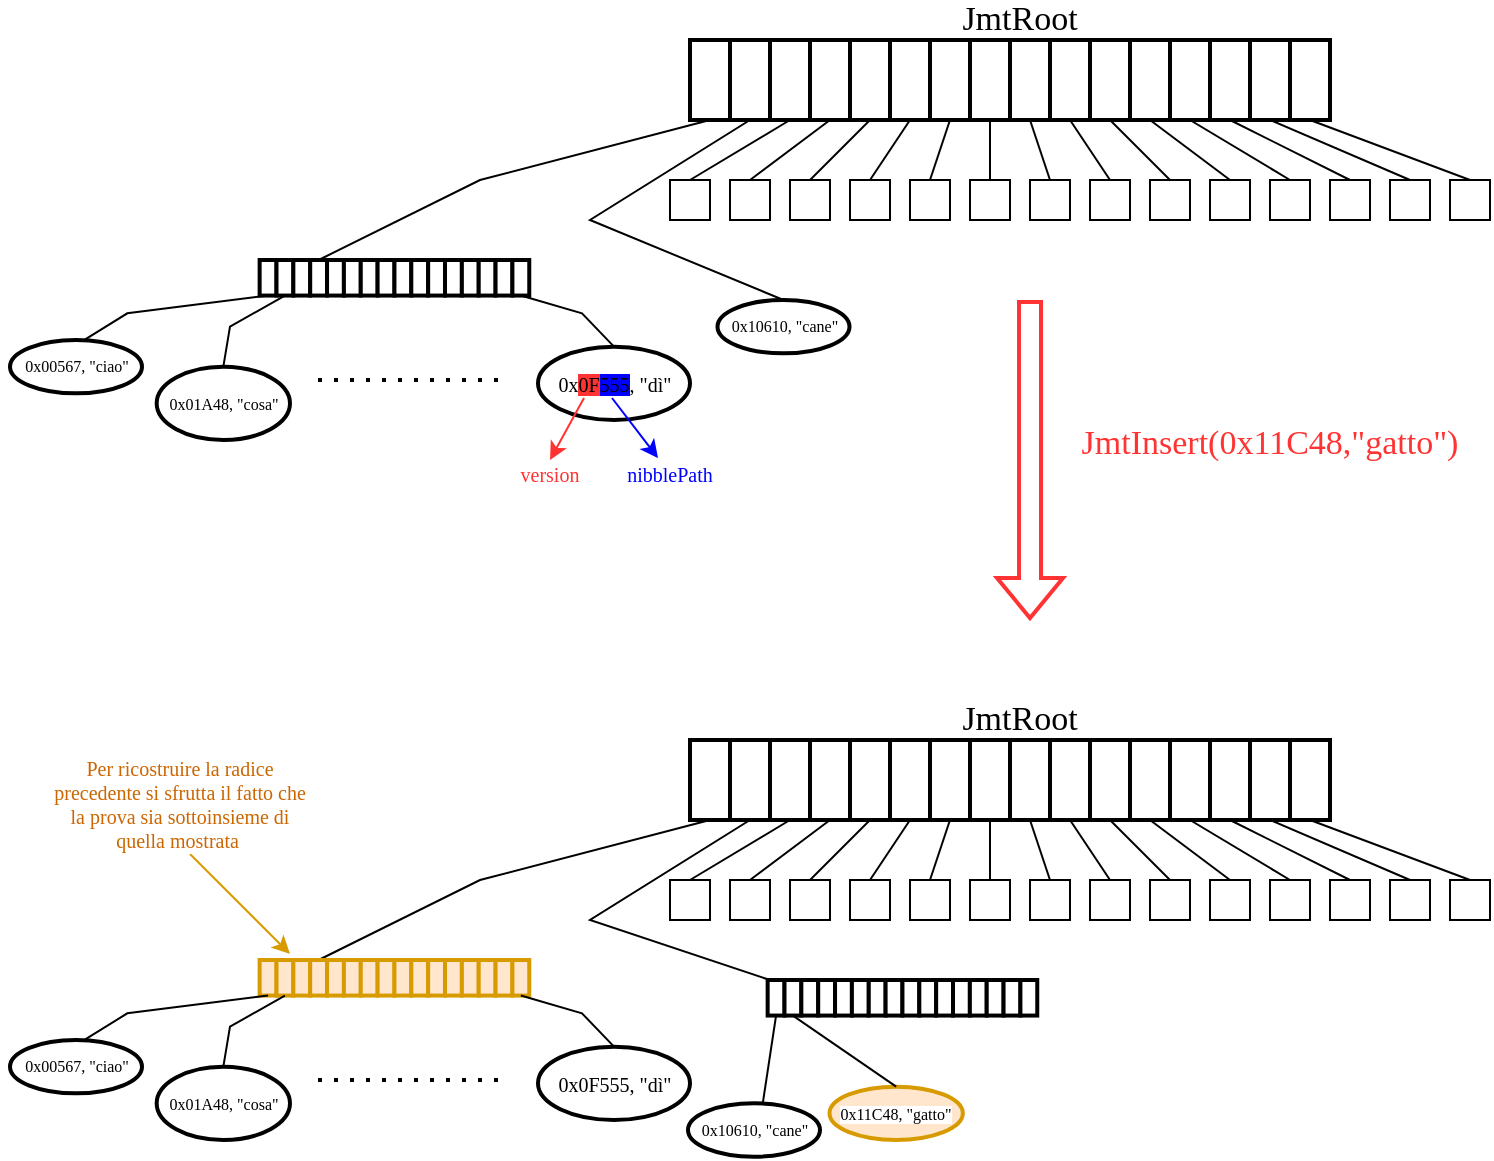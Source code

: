 <mxfile version="28.0.5">
  <diagram name="Pagina-1" id="CWtKIR6qDgWhordfSGdM">
    <mxGraphModel dx="1489" dy="753" grid="1" gridSize="10" guides="1" tooltips="1" connect="1" arrows="1" fold="1" page="1" pageScale="1" pageWidth="2339" pageHeight="3300" math="0" shadow="0">
      <root>
        <mxCell id="0" />
        <mxCell id="1" parent="0" />
        <mxCell id="4qUPRxpnoBLBH63eIWVk-262" value="" style="group" vertex="1" connectable="0" parent="1">
          <mxGeometry x="320" y="460" width="470" height="90" as="geometry" />
        </mxCell>
        <mxCell id="4qUPRxpnoBLBH63eIWVk-263" value="" style="group;strokeWidth=2;" vertex="1" connectable="0" parent="4qUPRxpnoBLBH63eIWVk-262">
          <mxGeometry x="70" width="320" height="40" as="geometry" />
        </mxCell>
        <mxCell id="4qUPRxpnoBLBH63eIWVk-264" value="" style="rounded=0;whiteSpace=wrap;html=1;strokeWidth=2;" vertex="1" parent="4qUPRxpnoBLBH63eIWVk-263">
          <mxGeometry width="20" height="40" as="geometry" />
        </mxCell>
        <mxCell id="4qUPRxpnoBLBH63eIWVk-265" value="" style="rounded=0;whiteSpace=wrap;html=1;strokeWidth=2;" vertex="1" parent="4qUPRxpnoBLBH63eIWVk-263">
          <mxGeometry x="20" width="20" height="40" as="geometry" />
        </mxCell>
        <mxCell id="4qUPRxpnoBLBH63eIWVk-266" value="" style="rounded=0;whiteSpace=wrap;html=1;strokeWidth=2;" vertex="1" parent="4qUPRxpnoBLBH63eIWVk-263">
          <mxGeometry x="40" width="20" height="40" as="geometry" />
        </mxCell>
        <mxCell id="4qUPRxpnoBLBH63eIWVk-267" value="" style="rounded=0;whiteSpace=wrap;html=1;strokeWidth=2;" vertex="1" parent="4qUPRxpnoBLBH63eIWVk-263">
          <mxGeometry x="60" width="20" height="40" as="geometry" />
        </mxCell>
        <mxCell id="4qUPRxpnoBLBH63eIWVk-268" value="" style="rounded=0;whiteSpace=wrap;html=1;strokeWidth=2;" vertex="1" parent="4qUPRxpnoBLBH63eIWVk-263">
          <mxGeometry x="80" width="20" height="40" as="geometry" />
        </mxCell>
        <mxCell id="4qUPRxpnoBLBH63eIWVk-269" value="" style="rounded=0;whiteSpace=wrap;html=1;strokeWidth=2;" vertex="1" parent="4qUPRxpnoBLBH63eIWVk-263">
          <mxGeometry x="100" width="20" height="40" as="geometry" />
        </mxCell>
        <mxCell id="4qUPRxpnoBLBH63eIWVk-270" value="" style="rounded=0;whiteSpace=wrap;html=1;strokeWidth=2;" vertex="1" parent="4qUPRxpnoBLBH63eIWVk-263">
          <mxGeometry x="120" width="20" height="40" as="geometry" />
        </mxCell>
        <mxCell id="4qUPRxpnoBLBH63eIWVk-271" value="" style="rounded=0;whiteSpace=wrap;html=1;strokeWidth=2;" vertex="1" parent="4qUPRxpnoBLBH63eIWVk-263">
          <mxGeometry x="140" width="20" height="40" as="geometry" />
        </mxCell>
        <mxCell id="4qUPRxpnoBLBH63eIWVk-272" value="" style="rounded=0;whiteSpace=wrap;html=1;strokeWidth=2;" vertex="1" parent="4qUPRxpnoBLBH63eIWVk-263">
          <mxGeometry x="160" width="20" height="40" as="geometry" />
        </mxCell>
        <mxCell id="4qUPRxpnoBLBH63eIWVk-273" value="" style="rounded=0;whiteSpace=wrap;html=1;strokeWidth=2;" vertex="1" parent="4qUPRxpnoBLBH63eIWVk-263">
          <mxGeometry x="180" width="20" height="40" as="geometry" />
        </mxCell>
        <mxCell id="4qUPRxpnoBLBH63eIWVk-274" value="" style="rounded=0;whiteSpace=wrap;html=1;strokeWidth=2;" vertex="1" parent="4qUPRxpnoBLBH63eIWVk-263">
          <mxGeometry x="200" width="20" height="40" as="geometry" />
        </mxCell>
        <mxCell id="4qUPRxpnoBLBH63eIWVk-275" value="" style="rounded=0;whiteSpace=wrap;html=1;strokeWidth=2;" vertex="1" parent="4qUPRxpnoBLBH63eIWVk-263">
          <mxGeometry x="220" width="20" height="40" as="geometry" />
        </mxCell>
        <mxCell id="4qUPRxpnoBLBH63eIWVk-276" value="" style="rounded=0;whiteSpace=wrap;html=1;strokeWidth=2;" vertex="1" parent="4qUPRxpnoBLBH63eIWVk-263">
          <mxGeometry x="240" width="20" height="40" as="geometry" />
        </mxCell>
        <mxCell id="4qUPRxpnoBLBH63eIWVk-277" value="" style="rounded=0;whiteSpace=wrap;html=1;strokeWidth=2;" vertex="1" parent="4qUPRxpnoBLBH63eIWVk-263">
          <mxGeometry x="260" width="20" height="40" as="geometry" />
        </mxCell>
        <mxCell id="4qUPRxpnoBLBH63eIWVk-278" value="" style="rounded=0;whiteSpace=wrap;html=1;strokeWidth=2;" vertex="1" parent="4qUPRxpnoBLBH63eIWVk-263">
          <mxGeometry x="280" width="20" height="40" as="geometry" />
        </mxCell>
        <mxCell id="4qUPRxpnoBLBH63eIWVk-279" value="" style="rounded=0;whiteSpace=wrap;html=1;strokeWidth=2;" vertex="1" parent="4qUPRxpnoBLBH63eIWVk-263">
          <mxGeometry x="300" width="20" height="40" as="geometry" />
        </mxCell>
        <mxCell id="4qUPRxpnoBLBH63eIWVk-281" value="" style="endArrow=none;html=1;rounded=0;entryX=0.5;entryY=1;entryDx=0;entryDy=0;" edge="1" parent="4qUPRxpnoBLBH63eIWVk-262" target="4qUPRxpnoBLBH63eIWVk-265">
          <mxGeometry width="50" height="50" relative="1" as="geometry">
            <mxPoint x="110" y="120" as="sourcePoint" />
            <mxPoint x="220" y="120" as="targetPoint" />
            <Array as="points">
              <mxPoint x="20" y="90" />
            </Array>
          </mxGeometry>
        </mxCell>
        <mxCell id="4qUPRxpnoBLBH63eIWVk-282" value="" style="rounded=0;whiteSpace=wrap;html=1;" vertex="1" parent="4qUPRxpnoBLBH63eIWVk-262">
          <mxGeometry x="60" y="70" width="20" height="20" as="geometry" />
        </mxCell>
        <mxCell id="4qUPRxpnoBLBH63eIWVk-283" value="" style="endArrow=none;html=1;rounded=0;entryX=0.5;entryY=1;entryDx=0;entryDy=0;exitX=0.5;exitY=0;exitDx=0;exitDy=0;" edge="1" parent="4qUPRxpnoBLBH63eIWVk-262" source="4qUPRxpnoBLBH63eIWVk-282" target="4qUPRxpnoBLBH63eIWVk-266">
          <mxGeometry width="50" height="50" relative="1" as="geometry">
            <mxPoint x="170" y="170" as="sourcePoint" />
            <mxPoint x="220" y="120" as="targetPoint" />
          </mxGeometry>
        </mxCell>
        <mxCell id="4qUPRxpnoBLBH63eIWVk-284" value="" style="rounded=0;whiteSpace=wrap;html=1;" vertex="1" parent="4qUPRxpnoBLBH63eIWVk-262">
          <mxGeometry x="120" y="70" width="20" height="20" as="geometry" />
        </mxCell>
        <mxCell id="4qUPRxpnoBLBH63eIWVk-285" value="" style="endArrow=none;html=1;rounded=0;entryX=0.5;entryY=1;entryDx=0;entryDy=0;exitX=0.5;exitY=0;exitDx=0;exitDy=0;" edge="1" parent="4qUPRxpnoBLBH63eIWVk-262" source="4qUPRxpnoBLBH63eIWVk-284" target="4qUPRxpnoBLBH63eIWVk-268">
          <mxGeometry width="50" height="50" relative="1" as="geometry">
            <mxPoint x="170" y="170" as="sourcePoint" />
            <mxPoint x="220" y="120" as="targetPoint" />
          </mxGeometry>
        </mxCell>
        <mxCell id="4qUPRxpnoBLBH63eIWVk-286" value="" style="rounded=0;whiteSpace=wrap;html=1;" vertex="1" parent="4qUPRxpnoBLBH63eIWVk-262">
          <mxGeometry x="150" y="70" width="20" height="20" as="geometry" />
        </mxCell>
        <mxCell id="4qUPRxpnoBLBH63eIWVk-287" value="" style="endArrow=none;html=1;rounded=0;entryX=0.5;entryY=1;entryDx=0;entryDy=0;exitX=0.5;exitY=0;exitDx=0;exitDy=0;" edge="1" parent="4qUPRxpnoBLBH63eIWVk-262" source="4qUPRxpnoBLBH63eIWVk-286" target="4qUPRxpnoBLBH63eIWVk-269">
          <mxGeometry width="50" height="50" relative="1" as="geometry">
            <mxPoint x="170" y="170" as="sourcePoint" />
            <mxPoint x="220" y="120" as="targetPoint" />
          </mxGeometry>
        </mxCell>
        <mxCell id="4qUPRxpnoBLBH63eIWVk-288" value="" style="rounded=0;whiteSpace=wrap;html=1;" vertex="1" parent="4qUPRxpnoBLBH63eIWVk-262">
          <mxGeometry x="180" y="70" width="20" height="20" as="geometry" />
        </mxCell>
        <mxCell id="4qUPRxpnoBLBH63eIWVk-289" value="" style="endArrow=none;html=1;rounded=0;entryX=0.5;entryY=1;entryDx=0;entryDy=0;exitX=0.5;exitY=0;exitDx=0;exitDy=0;" edge="1" parent="4qUPRxpnoBLBH63eIWVk-262" source="4qUPRxpnoBLBH63eIWVk-288" target="4qUPRxpnoBLBH63eIWVk-270">
          <mxGeometry width="50" height="50" relative="1" as="geometry">
            <mxPoint x="170" y="170" as="sourcePoint" />
            <mxPoint x="220" y="120" as="targetPoint" />
          </mxGeometry>
        </mxCell>
        <mxCell id="4qUPRxpnoBLBH63eIWVk-290" value="" style="rounded=0;whiteSpace=wrap;html=1;" vertex="1" parent="4qUPRxpnoBLBH63eIWVk-262">
          <mxGeometry x="210" y="70" width="20" height="20" as="geometry" />
        </mxCell>
        <mxCell id="4qUPRxpnoBLBH63eIWVk-291" value="" style="endArrow=none;html=1;rounded=0;entryX=0.5;entryY=1;entryDx=0;entryDy=0;exitX=0.5;exitY=0;exitDx=0;exitDy=0;" edge="1" parent="4qUPRxpnoBLBH63eIWVk-262" source="4qUPRxpnoBLBH63eIWVk-290" target="4qUPRxpnoBLBH63eIWVk-271">
          <mxGeometry width="50" height="50" relative="1" as="geometry">
            <mxPoint x="170" y="170" as="sourcePoint" />
            <mxPoint x="220" y="120" as="targetPoint" />
          </mxGeometry>
        </mxCell>
        <mxCell id="4qUPRxpnoBLBH63eIWVk-292" value="" style="rounded=0;whiteSpace=wrap;html=1;" vertex="1" parent="4qUPRxpnoBLBH63eIWVk-262">
          <mxGeometry x="240" y="70" width="20" height="20" as="geometry" />
        </mxCell>
        <mxCell id="4qUPRxpnoBLBH63eIWVk-293" value="" style="endArrow=none;html=1;rounded=0;entryX=0.5;entryY=1;entryDx=0;entryDy=0;exitX=0.5;exitY=0;exitDx=0;exitDy=0;" edge="1" parent="4qUPRxpnoBLBH63eIWVk-262" source="4qUPRxpnoBLBH63eIWVk-292" target="4qUPRxpnoBLBH63eIWVk-272">
          <mxGeometry width="50" height="50" relative="1" as="geometry">
            <mxPoint x="170" y="170" as="sourcePoint" />
            <mxPoint x="220" y="120" as="targetPoint" />
          </mxGeometry>
        </mxCell>
        <mxCell id="4qUPRxpnoBLBH63eIWVk-294" value="" style="rounded=0;whiteSpace=wrap;html=1;" vertex="1" parent="4qUPRxpnoBLBH63eIWVk-262">
          <mxGeometry x="270" y="70" width="20" height="20" as="geometry" />
        </mxCell>
        <mxCell id="4qUPRxpnoBLBH63eIWVk-295" value="" style="endArrow=none;html=1;rounded=0;entryX=0.5;entryY=1;entryDx=0;entryDy=0;exitX=0.5;exitY=0;exitDx=0;exitDy=0;" edge="1" parent="4qUPRxpnoBLBH63eIWVk-262" source="4qUPRxpnoBLBH63eIWVk-294" target="4qUPRxpnoBLBH63eIWVk-273">
          <mxGeometry width="50" height="50" relative="1" as="geometry">
            <mxPoint x="170" y="170" as="sourcePoint" />
            <mxPoint x="220" y="120" as="targetPoint" />
          </mxGeometry>
        </mxCell>
        <mxCell id="4qUPRxpnoBLBH63eIWVk-296" value="" style="rounded=0;whiteSpace=wrap;html=1;" vertex="1" parent="4qUPRxpnoBLBH63eIWVk-262">
          <mxGeometry x="300" y="70" width="20" height="20" as="geometry" />
        </mxCell>
        <mxCell id="4qUPRxpnoBLBH63eIWVk-297" value="" style="rounded=0;whiteSpace=wrap;html=1;" vertex="1" parent="4qUPRxpnoBLBH63eIWVk-262">
          <mxGeometry x="330" y="70" width="20" height="20" as="geometry" />
        </mxCell>
        <mxCell id="4qUPRxpnoBLBH63eIWVk-298" value="" style="rounded=0;whiteSpace=wrap;html=1;" vertex="1" parent="4qUPRxpnoBLBH63eIWVk-262">
          <mxGeometry x="360" y="70" width="20" height="20" as="geometry" />
        </mxCell>
        <mxCell id="4qUPRxpnoBLBH63eIWVk-299" value="" style="endArrow=none;html=1;rounded=0;entryX=0.5;entryY=1;entryDx=0;entryDy=0;exitX=0.5;exitY=0;exitDx=0;exitDy=0;" edge="1" parent="4qUPRxpnoBLBH63eIWVk-262" source="4qUPRxpnoBLBH63eIWVk-296" target="4qUPRxpnoBLBH63eIWVk-274">
          <mxGeometry width="50" height="50" relative="1" as="geometry">
            <mxPoint x="170" y="170" as="sourcePoint" />
            <mxPoint x="220" y="120" as="targetPoint" />
          </mxGeometry>
        </mxCell>
        <mxCell id="4qUPRxpnoBLBH63eIWVk-300" value="" style="rounded=0;whiteSpace=wrap;html=1;" vertex="1" parent="4qUPRxpnoBLBH63eIWVk-262">
          <mxGeometry x="390" y="70" width="20" height="20" as="geometry" />
        </mxCell>
        <mxCell id="4qUPRxpnoBLBH63eIWVk-301" value="" style="endArrow=none;html=1;rounded=0;entryX=0.5;entryY=1;entryDx=0;entryDy=0;exitX=0.5;exitY=0;exitDx=0;exitDy=0;" edge="1" parent="4qUPRxpnoBLBH63eIWVk-262" source="4qUPRxpnoBLBH63eIWVk-297" target="4qUPRxpnoBLBH63eIWVk-275">
          <mxGeometry width="50" height="50" relative="1" as="geometry">
            <mxPoint x="170" y="170" as="sourcePoint" />
            <mxPoint x="220" y="120" as="targetPoint" />
          </mxGeometry>
        </mxCell>
        <mxCell id="4qUPRxpnoBLBH63eIWVk-302" value="" style="endArrow=none;html=1;rounded=0;entryX=0.5;entryY=1;entryDx=0;entryDy=0;exitX=0.5;exitY=0;exitDx=0;exitDy=0;" edge="1" parent="4qUPRxpnoBLBH63eIWVk-262" source="4qUPRxpnoBLBH63eIWVk-298" target="4qUPRxpnoBLBH63eIWVk-276">
          <mxGeometry width="50" height="50" relative="1" as="geometry">
            <mxPoint x="170" y="170" as="sourcePoint" />
            <mxPoint x="220" y="120" as="targetPoint" />
          </mxGeometry>
        </mxCell>
        <mxCell id="4qUPRxpnoBLBH63eIWVk-303" value="" style="endArrow=none;html=1;rounded=0;entryX=0.5;entryY=1;entryDx=0;entryDy=0;exitX=0.5;exitY=0;exitDx=0;exitDy=0;" edge="1" parent="4qUPRxpnoBLBH63eIWVk-262" source="4qUPRxpnoBLBH63eIWVk-300" target="4qUPRxpnoBLBH63eIWVk-277">
          <mxGeometry width="50" height="50" relative="1" as="geometry">
            <mxPoint x="170" y="170" as="sourcePoint" />
            <mxPoint x="220" y="120" as="targetPoint" />
          </mxGeometry>
        </mxCell>
        <mxCell id="4qUPRxpnoBLBH63eIWVk-304" value="" style="rounded=0;whiteSpace=wrap;html=1;" vertex="1" parent="4qUPRxpnoBLBH63eIWVk-262">
          <mxGeometry x="420" y="70" width="20" height="20" as="geometry" />
        </mxCell>
        <mxCell id="4qUPRxpnoBLBH63eIWVk-305" value="" style="endArrow=none;html=1;rounded=0;entryX=0.5;entryY=1;entryDx=0;entryDy=0;exitX=0.5;exitY=0;exitDx=0;exitDy=0;" edge="1" parent="4qUPRxpnoBLBH63eIWVk-262" source="4qUPRxpnoBLBH63eIWVk-304" target="4qUPRxpnoBLBH63eIWVk-278">
          <mxGeometry width="50" height="50" relative="1" as="geometry">
            <mxPoint x="260" y="170" as="sourcePoint" />
            <mxPoint x="310" y="120" as="targetPoint" />
          </mxGeometry>
        </mxCell>
        <mxCell id="4qUPRxpnoBLBH63eIWVk-306" value="" style="rounded=0;whiteSpace=wrap;html=1;" vertex="1" parent="4qUPRxpnoBLBH63eIWVk-262">
          <mxGeometry x="90" y="70" width="20" height="20" as="geometry" />
        </mxCell>
        <mxCell id="4qUPRxpnoBLBH63eIWVk-307" value="" style="endArrow=none;html=1;rounded=0;exitX=0.5;exitY=0;exitDx=0;exitDy=0;entryX=0.5;entryY=1;entryDx=0;entryDy=0;" edge="1" parent="4qUPRxpnoBLBH63eIWVk-262" source="4qUPRxpnoBLBH63eIWVk-306" target="4qUPRxpnoBLBH63eIWVk-267">
          <mxGeometry width="50" height="50" relative="1" as="geometry">
            <mxPoint x="130" y="100" as="sourcePoint" />
            <mxPoint x="180" y="50" as="targetPoint" />
          </mxGeometry>
        </mxCell>
        <mxCell id="4qUPRxpnoBLBH63eIWVk-308" value="" style="rounded=0;whiteSpace=wrap;html=1;" vertex="1" parent="4qUPRxpnoBLBH63eIWVk-262">
          <mxGeometry x="450" y="70" width="20" height="20" as="geometry" />
        </mxCell>
        <mxCell id="4qUPRxpnoBLBH63eIWVk-309" value="" style="endArrow=none;html=1;rounded=0;entryX=0.5;entryY=1;entryDx=0;entryDy=0;exitX=0.5;exitY=0;exitDx=0;exitDy=0;" edge="1" parent="4qUPRxpnoBLBH63eIWVk-262" source="4qUPRxpnoBLBH63eIWVk-308" target="4qUPRxpnoBLBH63eIWVk-279">
          <mxGeometry width="50" height="50" relative="1" as="geometry">
            <mxPoint x="460" y="60" as="sourcePoint" />
            <mxPoint x="270" y="100" as="targetPoint" />
          </mxGeometry>
        </mxCell>
        <mxCell id="4qUPRxpnoBLBH63eIWVk-311" value="" style="endArrow=none;html=1;rounded=0;entryX=0.5;entryY=1;entryDx=0;entryDy=0;exitX=0.5;exitY=0;exitDx=0;exitDy=0;" edge="1" parent="1" source="4qUPRxpnoBLBH63eIWVk-317" target="4qUPRxpnoBLBH63eIWVk-264">
          <mxGeometry width="50" height="50" relative="1" as="geometry">
            <mxPoint x="240" y="550" as="sourcePoint" />
            <mxPoint x="360" y="500" as="targetPoint" />
            <Array as="points">
              <mxPoint x="285" y="530" />
            </Array>
          </mxGeometry>
        </mxCell>
        <mxCell id="4qUPRxpnoBLBH63eIWVk-361" value="JmtRoot" style="text;html=1;align=center;verticalAlign=middle;whiteSpace=wrap;rounded=0;fontFamily=Times New Roman;fontSize=17;" vertex="1" parent="1">
          <mxGeometry x="525" y="440" width="60" height="20" as="geometry" />
        </mxCell>
        <mxCell id="4qUPRxpnoBLBH63eIWVk-374" value="" style="group" vertex="1" connectable="0" parent="1">
          <mxGeometry x="50" y="570" width="340" height="90" as="geometry" />
        </mxCell>
        <mxCell id="4qUPRxpnoBLBH63eIWVk-312" value="ì" style="group" vertex="1" connectable="0" parent="4qUPRxpnoBLBH63eIWVk-374">
          <mxGeometry x="95.333" width="198" height="40" as="geometry" />
        </mxCell>
        <mxCell id="4qUPRxpnoBLBH63eIWVk-313" value="" style="group;strokeWidth=2;" vertex="1" connectable="0" parent="4qUPRxpnoBLBH63eIWVk-312">
          <mxGeometry x="29.489" width="134.809" height="17.778" as="geometry" />
        </mxCell>
        <mxCell id="4qUPRxpnoBLBH63eIWVk-314" value="" style="rounded=0;whiteSpace=wrap;html=1;strokeWidth=2;fillColor=#ffe6cc;strokeColor=#d79b00;" vertex="1" parent="4qUPRxpnoBLBH63eIWVk-313">
          <mxGeometry width="8.426" height="17.778" as="geometry" />
        </mxCell>
        <mxCell id="4qUPRxpnoBLBH63eIWVk-315" value="" style="rounded=0;whiteSpace=wrap;html=1;strokeWidth=2;fillColor=#ffe6cc;strokeColor=#d79b00;" vertex="1" parent="4qUPRxpnoBLBH63eIWVk-313">
          <mxGeometry x="8.426" width="8.426" height="17.778" as="geometry" />
        </mxCell>
        <mxCell id="4qUPRxpnoBLBH63eIWVk-316" value="" style="rounded=0;whiteSpace=wrap;html=1;strokeWidth=2;fillColor=#ffe6cc;strokeColor=#d79b00;" vertex="1" parent="4qUPRxpnoBLBH63eIWVk-313">
          <mxGeometry x="16.851" width="8.426" height="17.778" as="geometry" />
        </mxCell>
        <mxCell id="4qUPRxpnoBLBH63eIWVk-317" value="" style="rounded=0;whiteSpace=wrap;html=1;strokeWidth=2;fillColor=#ffe6cc;strokeColor=#d79b00;" vertex="1" parent="4qUPRxpnoBLBH63eIWVk-313">
          <mxGeometry x="25.277" width="8.426" height="17.778" as="geometry" />
        </mxCell>
        <mxCell id="4qUPRxpnoBLBH63eIWVk-318" value="" style="rounded=0;whiteSpace=wrap;html=1;strokeWidth=2;fillColor=#ffe6cc;strokeColor=#d79b00;" vertex="1" parent="4qUPRxpnoBLBH63eIWVk-313">
          <mxGeometry x="33.702" width="8.426" height="17.778" as="geometry" />
        </mxCell>
        <mxCell id="4qUPRxpnoBLBH63eIWVk-319" value="" style="rounded=0;whiteSpace=wrap;html=1;strokeWidth=2;fillColor=#ffe6cc;strokeColor=#d79b00;" vertex="1" parent="4qUPRxpnoBLBH63eIWVk-313">
          <mxGeometry x="42.128" width="8.426" height="17.778" as="geometry" />
        </mxCell>
        <mxCell id="4qUPRxpnoBLBH63eIWVk-320" value="" style="rounded=0;whiteSpace=wrap;html=1;strokeWidth=2;fillColor=#ffe6cc;strokeColor=#d79b00;" vertex="1" parent="4qUPRxpnoBLBH63eIWVk-313">
          <mxGeometry x="50.553" width="8.426" height="17.778" as="geometry" />
        </mxCell>
        <mxCell id="4qUPRxpnoBLBH63eIWVk-321" value="" style="rounded=0;whiteSpace=wrap;html=1;strokeWidth=2;fillColor=#ffe6cc;strokeColor=#d79b00;" vertex="1" parent="4qUPRxpnoBLBH63eIWVk-313">
          <mxGeometry x="58.979" width="8.426" height="17.778" as="geometry" />
        </mxCell>
        <mxCell id="4qUPRxpnoBLBH63eIWVk-322" value="" style="rounded=0;whiteSpace=wrap;html=1;strokeWidth=2;fillColor=#ffe6cc;strokeColor=#d79b00;" vertex="1" parent="4qUPRxpnoBLBH63eIWVk-313">
          <mxGeometry x="67.404" width="8.426" height="17.778" as="geometry" />
        </mxCell>
        <mxCell id="4qUPRxpnoBLBH63eIWVk-323" value="" style="rounded=0;whiteSpace=wrap;html=1;strokeWidth=2;fillColor=#ffe6cc;strokeColor=#d79b00;" vertex="1" parent="4qUPRxpnoBLBH63eIWVk-313">
          <mxGeometry x="75.83" width="8.426" height="17.778" as="geometry" />
        </mxCell>
        <mxCell id="4qUPRxpnoBLBH63eIWVk-324" value="" style="rounded=0;whiteSpace=wrap;html=1;strokeWidth=2;fillColor=#ffe6cc;strokeColor=#d79b00;" vertex="1" parent="4qUPRxpnoBLBH63eIWVk-313">
          <mxGeometry x="84.255" width="8.426" height="17.778" as="geometry" />
        </mxCell>
        <mxCell id="4qUPRxpnoBLBH63eIWVk-325" value="" style="rounded=0;whiteSpace=wrap;html=1;strokeWidth=2;fillColor=#ffe6cc;strokeColor=#d79b00;" vertex="1" parent="4qUPRxpnoBLBH63eIWVk-313">
          <mxGeometry x="92.681" width="8.426" height="17.778" as="geometry" />
        </mxCell>
        <mxCell id="4qUPRxpnoBLBH63eIWVk-326" value="" style="rounded=0;whiteSpace=wrap;html=1;strokeWidth=2;fillColor=#ffe6cc;strokeColor=#d79b00;" vertex="1" parent="4qUPRxpnoBLBH63eIWVk-313">
          <mxGeometry x="101.106" width="8.426" height="17.778" as="geometry" />
        </mxCell>
        <mxCell id="4qUPRxpnoBLBH63eIWVk-327" value="" style="rounded=0;whiteSpace=wrap;html=1;strokeWidth=2;fillColor=#ffe6cc;strokeColor=#d79b00;" vertex="1" parent="4qUPRxpnoBLBH63eIWVk-313">
          <mxGeometry x="109.532" width="8.426" height="17.778" as="geometry" />
        </mxCell>
        <mxCell id="4qUPRxpnoBLBH63eIWVk-328" value="" style="rounded=0;whiteSpace=wrap;html=1;strokeWidth=2;fillColor=#ffe6cc;strokeColor=#d79b00;" vertex="1" parent="4qUPRxpnoBLBH63eIWVk-313">
          <mxGeometry x="117.957" width="8.426" height="17.778" as="geometry" />
        </mxCell>
        <mxCell id="4qUPRxpnoBLBH63eIWVk-329" value="" style="rounded=0;whiteSpace=wrap;html=1;strokeWidth=2;fillColor=#ffe6cc;strokeColor=#d79b00;" vertex="1" parent="4qUPRxpnoBLBH63eIWVk-313">
          <mxGeometry x="126.383" width="8.426" height="17.778" as="geometry" />
        </mxCell>
        <mxCell id="4qUPRxpnoBLBH63eIWVk-360" value="" style="endArrow=none;html=1;rounded=0;entryX=0.5;entryY=1;entryDx=0;entryDy=0;exitX=0.567;exitY=-0.008;exitDx=0;exitDy=0;exitPerimeter=0;" edge="1" parent="4qUPRxpnoBLBH63eIWVk-374" source="4qUPRxpnoBLBH63eIWVk-366" target="4qUPRxpnoBLBH63eIWVk-314">
          <mxGeometry width="50" height="50" relative="1" as="geometry">
            <mxPoint x="36.667" y="40" as="sourcePoint" />
            <mxPoint x="93.133" y="6.667" as="targetPoint" />
            <Array as="points">
              <mxPoint x="58.667" y="26.667" />
            </Array>
          </mxGeometry>
        </mxCell>
        <mxCell id="4qUPRxpnoBLBH63eIWVk-364" value="" style="ellipse;whiteSpace=wrap;html=1;strokeWidth=2;fillColor=default;" vertex="1" parent="4qUPRxpnoBLBH63eIWVk-374">
          <mxGeometry x="73.33" y="53.33" width="66.67" height="36.67" as="geometry" />
        </mxCell>
        <mxCell id="4qUPRxpnoBLBH63eIWVk-365" value="&lt;font face=&quot;Times New Roman&quot;&gt;0x01A48, &quot;cosa&quot;&lt;/font&gt;" style="text;html=1;align=center;verticalAlign=middle;whiteSpace=wrap;rounded=0;labelBackgroundColor=default;fontSize=8;" vertex="1" parent="4qUPRxpnoBLBH63eIWVk-374">
          <mxGeometry x="66.54" y="60" width="80.25" height="23.33" as="geometry" />
        </mxCell>
        <mxCell id="4qUPRxpnoBLBH63eIWVk-366" value="" style="ellipse;whiteSpace=wrap;html=1;strokeWidth=2;" vertex="1" parent="4qUPRxpnoBLBH63eIWVk-374">
          <mxGeometry y="40" width="66" height="26.667" as="geometry" />
        </mxCell>
        <mxCell id="4qUPRxpnoBLBH63eIWVk-367" value="&lt;font face=&quot;Times New Roman&quot;&gt;0x00567, &quot;ciao&quot;&lt;/font&gt;" style="text;html=1;align=center;verticalAlign=middle;whiteSpace=wrap;rounded=0;labelBackgroundColor=default;fontSize=8;" vertex="1" parent="4qUPRxpnoBLBH63eIWVk-374">
          <mxGeometry x="-4.25" y="43.33" width="74.5" height="20" as="geometry" />
        </mxCell>
        <mxCell id="4qUPRxpnoBLBH63eIWVk-331" value="" style="endArrow=none;html=1;rounded=0;entryX=0.5;entryY=1;entryDx=0;entryDy=0;exitX=0.5;exitY=0;exitDx=0;exitDy=0;" edge="1" parent="4qUPRxpnoBLBH63eIWVk-374" source="4qUPRxpnoBLBH63eIWVk-364" target="4qUPRxpnoBLBH63eIWVk-315">
          <mxGeometry width="50" height="50" relative="1" as="geometry">
            <mxPoint x="110.0" y="60" as="sourcePoint" />
            <mxPoint x="188.014" y="53.333" as="targetPoint" />
            <Array as="points">
              <mxPoint x="110.0" y="33.333" />
            </Array>
          </mxGeometry>
        </mxCell>
        <mxCell id="4qUPRxpnoBLBH63eIWVk-371" value="" style="group" vertex="1" connectable="0" parent="4qUPRxpnoBLBH63eIWVk-374">
          <mxGeometry x="264" y="43.33" width="76" height="36.67" as="geometry" />
        </mxCell>
        <mxCell id="4qUPRxpnoBLBH63eIWVk-369" value="" style="ellipse;whiteSpace=wrap;html=1;strokeWidth=2;" vertex="1" parent="4qUPRxpnoBLBH63eIWVk-371">
          <mxGeometry width="76" height="36.67" as="geometry" />
        </mxCell>
        <mxCell id="4qUPRxpnoBLBH63eIWVk-370" value="&lt;font face=&quot;Times New Roman&quot;&gt;0x0F555, &quot;dì&quot;&lt;/font&gt;" style="text;html=1;align=center;verticalAlign=middle;whiteSpace=wrap;rounded=0;labelBackgroundColor=default;fontSize=10;" vertex="1" parent="4qUPRxpnoBLBH63eIWVk-371">
          <mxGeometry x="8.333" y="4.584" width="61.222" height="27.503" as="geometry" />
        </mxCell>
        <mxCell id="4qUPRxpnoBLBH63eIWVk-359" value="" style="endArrow=none;html=1;rounded=0;entryX=0.5;entryY=1;entryDx=0;entryDy=0;exitX=0.5;exitY=0;exitDx=0;exitDy=0;" edge="1" parent="4qUPRxpnoBLBH63eIWVk-374" source="4qUPRxpnoBLBH63eIWVk-369" target="4qUPRxpnoBLBH63eIWVk-329">
          <mxGeometry width="50" height="50" relative="1" as="geometry">
            <mxPoint x="289.121" y="31.111" as="sourcePoint" />
            <mxPoint x="209.078" y="44.444" as="targetPoint" />
            <Array as="points">
              <mxPoint x="286" y="26.667" />
            </Array>
          </mxGeometry>
        </mxCell>
        <mxCell id="4qUPRxpnoBLBH63eIWVk-373" value="" style="endArrow=none;dashed=1;html=1;dashPattern=1 3;strokeWidth=2;rounded=0;" edge="1" parent="4qUPRxpnoBLBH63eIWVk-374">
          <mxGeometry width="50" height="50" relative="1" as="geometry">
            <mxPoint x="154" y="60" as="sourcePoint" />
            <mxPoint x="249.333" y="60" as="targetPoint" />
          </mxGeometry>
        </mxCell>
        <mxCell id="4qUPRxpnoBLBH63eIWVk-405" value="" style="group;strokeWidth=2;" vertex="1" connectable="0" parent="1">
          <mxGeometry x="428.823" y="580" width="134.809" height="17.778" as="geometry" />
        </mxCell>
        <mxCell id="4qUPRxpnoBLBH63eIWVk-406" value="" style="rounded=0;whiteSpace=wrap;html=1;strokeWidth=2;" vertex="1" parent="4qUPRxpnoBLBH63eIWVk-405">
          <mxGeometry width="8.426" height="17.778" as="geometry" />
        </mxCell>
        <mxCell id="4qUPRxpnoBLBH63eIWVk-407" value="" style="rounded=0;whiteSpace=wrap;html=1;strokeWidth=2;" vertex="1" parent="4qUPRxpnoBLBH63eIWVk-405">
          <mxGeometry x="8.426" width="8.426" height="17.778" as="geometry" />
        </mxCell>
        <mxCell id="4qUPRxpnoBLBH63eIWVk-408" value="" style="rounded=0;whiteSpace=wrap;html=1;strokeWidth=2;" vertex="1" parent="4qUPRxpnoBLBH63eIWVk-405">
          <mxGeometry x="16.851" width="8.426" height="17.778" as="geometry" />
        </mxCell>
        <mxCell id="4qUPRxpnoBLBH63eIWVk-409" value="" style="rounded=0;whiteSpace=wrap;html=1;strokeWidth=2;" vertex="1" parent="4qUPRxpnoBLBH63eIWVk-405">
          <mxGeometry x="25.277" width="8.426" height="17.778" as="geometry" />
        </mxCell>
        <mxCell id="4qUPRxpnoBLBH63eIWVk-410" value="" style="rounded=0;whiteSpace=wrap;html=1;strokeWidth=2;" vertex="1" parent="4qUPRxpnoBLBH63eIWVk-405">
          <mxGeometry x="33.702" width="8.426" height="17.778" as="geometry" />
        </mxCell>
        <mxCell id="4qUPRxpnoBLBH63eIWVk-411" value="" style="rounded=0;whiteSpace=wrap;html=1;strokeWidth=2;" vertex="1" parent="4qUPRxpnoBLBH63eIWVk-405">
          <mxGeometry x="42.128" width="8.426" height="17.778" as="geometry" />
        </mxCell>
        <mxCell id="4qUPRxpnoBLBH63eIWVk-412" value="" style="rounded=0;whiteSpace=wrap;html=1;strokeWidth=2;" vertex="1" parent="4qUPRxpnoBLBH63eIWVk-405">
          <mxGeometry x="50.553" width="8.426" height="17.778" as="geometry" />
        </mxCell>
        <mxCell id="4qUPRxpnoBLBH63eIWVk-413" value="" style="rounded=0;whiteSpace=wrap;html=1;strokeWidth=2;" vertex="1" parent="4qUPRxpnoBLBH63eIWVk-405">
          <mxGeometry x="58.979" width="8.426" height="17.778" as="geometry" />
        </mxCell>
        <mxCell id="4qUPRxpnoBLBH63eIWVk-414" value="" style="rounded=0;whiteSpace=wrap;html=1;strokeWidth=2;" vertex="1" parent="4qUPRxpnoBLBH63eIWVk-405">
          <mxGeometry x="67.404" width="8.426" height="17.778" as="geometry" />
        </mxCell>
        <mxCell id="4qUPRxpnoBLBH63eIWVk-415" value="" style="rounded=0;whiteSpace=wrap;html=1;strokeWidth=2;" vertex="1" parent="4qUPRxpnoBLBH63eIWVk-405">
          <mxGeometry x="75.83" width="8.426" height="17.778" as="geometry" />
        </mxCell>
        <mxCell id="4qUPRxpnoBLBH63eIWVk-416" value="" style="rounded=0;whiteSpace=wrap;html=1;strokeWidth=2;" vertex="1" parent="4qUPRxpnoBLBH63eIWVk-405">
          <mxGeometry x="84.255" width="8.426" height="17.778" as="geometry" />
        </mxCell>
        <mxCell id="4qUPRxpnoBLBH63eIWVk-417" value="" style="rounded=0;whiteSpace=wrap;html=1;strokeWidth=2;" vertex="1" parent="4qUPRxpnoBLBH63eIWVk-405">
          <mxGeometry x="92.681" width="8.426" height="17.778" as="geometry" />
        </mxCell>
        <mxCell id="4qUPRxpnoBLBH63eIWVk-418" value="" style="rounded=0;whiteSpace=wrap;html=1;strokeWidth=2;" vertex="1" parent="4qUPRxpnoBLBH63eIWVk-405">
          <mxGeometry x="101.106" width="8.426" height="17.778" as="geometry" />
        </mxCell>
        <mxCell id="4qUPRxpnoBLBH63eIWVk-419" value="" style="rounded=0;whiteSpace=wrap;html=1;strokeWidth=2;" vertex="1" parent="4qUPRxpnoBLBH63eIWVk-405">
          <mxGeometry x="109.532" width="8.426" height="17.778" as="geometry" />
        </mxCell>
        <mxCell id="4qUPRxpnoBLBH63eIWVk-420" value="" style="rounded=0;whiteSpace=wrap;html=1;strokeWidth=2;" vertex="1" parent="4qUPRxpnoBLBH63eIWVk-405">
          <mxGeometry x="117.957" width="8.426" height="17.778" as="geometry" />
        </mxCell>
        <mxCell id="4qUPRxpnoBLBH63eIWVk-421" value="" style="rounded=0;whiteSpace=wrap;html=1;strokeWidth=2;" vertex="1" parent="4qUPRxpnoBLBH63eIWVk-405">
          <mxGeometry x="126.383" width="8.426" height="17.778" as="geometry" />
        </mxCell>
        <mxCell id="4qUPRxpnoBLBH63eIWVk-422" value="" style="endArrow=none;html=1;rounded=0;entryX=0.5;entryY=1;entryDx=0;entryDy=0;exitX=0.567;exitY=-0.008;exitDx=0;exitDy=0;exitPerimeter=0;" edge="1" parent="1" source="4qUPRxpnoBLBH63eIWVk-425" target="4qUPRxpnoBLBH63eIWVk-406">
          <mxGeometry width="50" height="50" relative="1" as="geometry">
            <mxPoint x="340.667" y="620" as="sourcePoint" />
            <mxPoint x="397.133" y="586.667" as="targetPoint" />
            <Array as="points" />
          </mxGeometry>
        </mxCell>
        <mxCell id="4qUPRxpnoBLBH63eIWVk-423" value="" style="ellipse;whiteSpace=wrap;html=1;strokeWidth=2;fillColor=#ffe6cc;strokeColor=#d79b00;" vertex="1" parent="1">
          <mxGeometry x="459.75" y="633.33" width="66.67" height="26.67" as="geometry" />
        </mxCell>
        <mxCell id="4qUPRxpnoBLBH63eIWVk-424" value="&lt;font face=&quot;Times New Roman&quot;&gt;0x11C48, &quot;gatto&quot;&lt;/font&gt;" style="text;html=1;align=center;verticalAlign=middle;whiteSpace=wrap;rounded=0;labelBackgroundColor=default;fontSize=8;" vertex="1" parent="1">
          <mxGeometry x="452.96" y="636.67" width="80.25" height="20" as="geometry" />
        </mxCell>
        <mxCell id="4qUPRxpnoBLBH63eIWVk-425" value="" style="ellipse;whiteSpace=wrap;html=1;strokeWidth=2;" vertex="1" parent="1">
          <mxGeometry x="389" y="641.67" width="66" height="26.667" as="geometry" />
        </mxCell>
        <mxCell id="4qUPRxpnoBLBH63eIWVk-426" value="&lt;font face=&quot;Times New Roman&quot;&gt;0x10610, &quot;cane&quot;&lt;/font&gt;" style="text;html=1;align=center;verticalAlign=middle;whiteSpace=wrap;rounded=0;labelBackgroundColor=default;fontSize=8;" vertex="1" parent="1">
          <mxGeometry x="385.25" y="645" width="74.5" height="20" as="geometry" />
        </mxCell>
        <mxCell id="4qUPRxpnoBLBH63eIWVk-427" value="" style="endArrow=none;html=1;rounded=0;entryX=0.5;entryY=1;entryDx=0;entryDy=0;exitX=0.5;exitY=0;exitDx=0;exitDy=0;" edge="1" parent="1" source="4qUPRxpnoBLBH63eIWVk-423" target="4qUPRxpnoBLBH63eIWVk-407">
          <mxGeometry width="50" height="50" relative="1" as="geometry">
            <mxPoint x="414" y="640" as="sourcePoint" />
            <mxPoint x="492.014" y="633.333" as="targetPoint" />
            <Array as="points" />
          </mxGeometry>
        </mxCell>
        <mxCell id="4qUPRxpnoBLBH63eIWVk-536" value="" style="group" vertex="1" connectable="0" parent="1">
          <mxGeometry x="320" y="110" width="470" height="90" as="geometry" />
        </mxCell>
        <mxCell id="4qUPRxpnoBLBH63eIWVk-537" value="" style="group;strokeWidth=2;" vertex="1" connectable="0" parent="4qUPRxpnoBLBH63eIWVk-536">
          <mxGeometry x="70" width="320" height="40" as="geometry" />
        </mxCell>
        <mxCell id="4qUPRxpnoBLBH63eIWVk-538" value="" style="rounded=0;whiteSpace=wrap;html=1;strokeWidth=2;" vertex="1" parent="4qUPRxpnoBLBH63eIWVk-537">
          <mxGeometry width="20" height="40" as="geometry" />
        </mxCell>
        <mxCell id="4qUPRxpnoBLBH63eIWVk-539" value="" style="rounded=0;whiteSpace=wrap;html=1;strokeWidth=2;" vertex="1" parent="4qUPRxpnoBLBH63eIWVk-537">
          <mxGeometry x="20" width="20" height="40" as="geometry" />
        </mxCell>
        <mxCell id="4qUPRxpnoBLBH63eIWVk-540" value="" style="rounded=0;whiteSpace=wrap;html=1;strokeWidth=2;" vertex="1" parent="4qUPRxpnoBLBH63eIWVk-537">
          <mxGeometry x="40" width="20" height="40" as="geometry" />
        </mxCell>
        <mxCell id="4qUPRxpnoBLBH63eIWVk-541" value="" style="rounded=0;whiteSpace=wrap;html=1;strokeWidth=2;" vertex="1" parent="4qUPRxpnoBLBH63eIWVk-537">
          <mxGeometry x="60" width="20" height="40" as="geometry" />
        </mxCell>
        <mxCell id="4qUPRxpnoBLBH63eIWVk-542" value="" style="rounded=0;whiteSpace=wrap;html=1;strokeWidth=2;" vertex="1" parent="4qUPRxpnoBLBH63eIWVk-537">
          <mxGeometry x="80" width="20" height="40" as="geometry" />
        </mxCell>
        <mxCell id="4qUPRxpnoBLBH63eIWVk-543" value="" style="rounded=0;whiteSpace=wrap;html=1;strokeWidth=2;" vertex="1" parent="4qUPRxpnoBLBH63eIWVk-537">
          <mxGeometry x="100" width="20" height="40" as="geometry" />
        </mxCell>
        <mxCell id="4qUPRxpnoBLBH63eIWVk-544" value="" style="rounded=0;whiteSpace=wrap;html=1;strokeWidth=2;" vertex="1" parent="4qUPRxpnoBLBH63eIWVk-537">
          <mxGeometry x="120" width="20" height="40" as="geometry" />
        </mxCell>
        <mxCell id="4qUPRxpnoBLBH63eIWVk-545" value="" style="rounded=0;whiteSpace=wrap;html=1;strokeWidth=2;" vertex="1" parent="4qUPRxpnoBLBH63eIWVk-537">
          <mxGeometry x="140" width="20" height="40" as="geometry" />
        </mxCell>
        <mxCell id="4qUPRxpnoBLBH63eIWVk-546" value="" style="rounded=0;whiteSpace=wrap;html=1;strokeWidth=2;" vertex="1" parent="4qUPRxpnoBLBH63eIWVk-537">
          <mxGeometry x="160" width="20" height="40" as="geometry" />
        </mxCell>
        <mxCell id="4qUPRxpnoBLBH63eIWVk-547" value="" style="rounded=0;whiteSpace=wrap;html=1;strokeWidth=2;" vertex="1" parent="4qUPRxpnoBLBH63eIWVk-537">
          <mxGeometry x="180" width="20" height="40" as="geometry" />
        </mxCell>
        <mxCell id="4qUPRxpnoBLBH63eIWVk-548" value="" style="rounded=0;whiteSpace=wrap;html=1;strokeWidth=2;" vertex="1" parent="4qUPRxpnoBLBH63eIWVk-537">
          <mxGeometry x="200" width="20" height="40" as="geometry" />
        </mxCell>
        <mxCell id="4qUPRxpnoBLBH63eIWVk-549" value="" style="rounded=0;whiteSpace=wrap;html=1;strokeWidth=2;" vertex="1" parent="4qUPRxpnoBLBH63eIWVk-537">
          <mxGeometry x="220" width="20" height="40" as="geometry" />
        </mxCell>
        <mxCell id="4qUPRxpnoBLBH63eIWVk-550" value="" style="rounded=0;whiteSpace=wrap;html=1;strokeWidth=2;" vertex="1" parent="4qUPRxpnoBLBH63eIWVk-537">
          <mxGeometry x="240" width="20" height="40" as="geometry" />
        </mxCell>
        <mxCell id="4qUPRxpnoBLBH63eIWVk-551" value="" style="rounded=0;whiteSpace=wrap;html=1;strokeWidth=2;" vertex="1" parent="4qUPRxpnoBLBH63eIWVk-537">
          <mxGeometry x="260" width="20" height="40" as="geometry" />
        </mxCell>
        <mxCell id="4qUPRxpnoBLBH63eIWVk-552" value="" style="rounded=0;whiteSpace=wrap;html=1;strokeWidth=2;" vertex="1" parent="4qUPRxpnoBLBH63eIWVk-537">
          <mxGeometry x="280" width="20" height="40" as="geometry" />
        </mxCell>
        <mxCell id="4qUPRxpnoBLBH63eIWVk-553" value="" style="rounded=0;whiteSpace=wrap;html=1;strokeWidth=2;" vertex="1" parent="4qUPRxpnoBLBH63eIWVk-537">
          <mxGeometry x="300" width="20" height="40" as="geometry" />
        </mxCell>
        <mxCell id="4qUPRxpnoBLBH63eIWVk-555" value="" style="rounded=0;whiteSpace=wrap;html=1;" vertex="1" parent="4qUPRxpnoBLBH63eIWVk-536">
          <mxGeometry x="60" y="70" width="20" height="20" as="geometry" />
        </mxCell>
        <mxCell id="4qUPRxpnoBLBH63eIWVk-556" value="" style="endArrow=none;html=1;rounded=0;entryX=0.5;entryY=1;entryDx=0;entryDy=0;exitX=0.5;exitY=0;exitDx=0;exitDy=0;" edge="1" parent="4qUPRxpnoBLBH63eIWVk-536" source="4qUPRxpnoBLBH63eIWVk-555" target="4qUPRxpnoBLBH63eIWVk-540">
          <mxGeometry width="50" height="50" relative="1" as="geometry">
            <mxPoint x="170" y="170" as="sourcePoint" />
            <mxPoint x="220" y="120" as="targetPoint" />
          </mxGeometry>
        </mxCell>
        <mxCell id="4qUPRxpnoBLBH63eIWVk-557" value="" style="rounded=0;whiteSpace=wrap;html=1;" vertex="1" parent="4qUPRxpnoBLBH63eIWVk-536">
          <mxGeometry x="120" y="70" width="20" height="20" as="geometry" />
        </mxCell>
        <mxCell id="4qUPRxpnoBLBH63eIWVk-558" value="" style="endArrow=none;html=1;rounded=0;entryX=0.5;entryY=1;entryDx=0;entryDy=0;exitX=0.5;exitY=0;exitDx=0;exitDy=0;" edge="1" parent="4qUPRxpnoBLBH63eIWVk-536" source="4qUPRxpnoBLBH63eIWVk-557" target="4qUPRxpnoBLBH63eIWVk-542">
          <mxGeometry width="50" height="50" relative="1" as="geometry">
            <mxPoint x="170" y="170" as="sourcePoint" />
            <mxPoint x="220" y="120" as="targetPoint" />
          </mxGeometry>
        </mxCell>
        <mxCell id="4qUPRxpnoBLBH63eIWVk-559" value="" style="rounded=0;whiteSpace=wrap;html=1;" vertex="1" parent="4qUPRxpnoBLBH63eIWVk-536">
          <mxGeometry x="150" y="70" width="20" height="20" as="geometry" />
        </mxCell>
        <mxCell id="4qUPRxpnoBLBH63eIWVk-560" value="" style="endArrow=none;html=1;rounded=0;entryX=0.5;entryY=1;entryDx=0;entryDy=0;exitX=0.5;exitY=0;exitDx=0;exitDy=0;" edge="1" parent="4qUPRxpnoBLBH63eIWVk-536" source="4qUPRxpnoBLBH63eIWVk-559" target="4qUPRxpnoBLBH63eIWVk-543">
          <mxGeometry width="50" height="50" relative="1" as="geometry">
            <mxPoint x="170" y="170" as="sourcePoint" />
            <mxPoint x="220" y="120" as="targetPoint" />
          </mxGeometry>
        </mxCell>
        <mxCell id="4qUPRxpnoBLBH63eIWVk-561" value="" style="rounded=0;whiteSpace=wrap;html=1;" vertex="1" parent="4qUPRxpnoBLBH63eIWVk-536">
          <mxGeometry x="180" y="70" width="20" height="20" as="geometry" />
        </mxCell>
        <mxCell id="4qUPRxpnoBLBH63eIWVk-562" value="" style="endArrow=none;html=1;rounded=0;entryX=0.5;entryY=1;entryDx=0;entryDy=0;exitX=0.5;exitY=0;exitDx=0;exitDy=0;" edge="1" parent="4qUPRxpnoBLBH63eIWVk-536" source="4qUPRxpnoBLBH63eIWVk-561" target="4qUPRxpnoBLBH63eIWVk-544">
          <mxGeometry width="50" height="50" relative="1" as="geometry">
            <mxPoint x="170" y="170" as="sourcePoint" />
            <mxPoint x="220" y="120" as="targetPoint" />
          </mxGeometry>
        </mxCell>
        <mxCell id="4qUPRxpnoBLBH63eIWVk-563" value="" style="rounded=0;whiteSpace=wrap;html=1;" vertex="1" parent="4qUPRxpnoBLBH63eIWVk-536">
          <mxGeometry x="210" y="70" width="20" height="20" as="geometry" />
        </mxCell>
        <mxCell id="4qUPRxpnoBLBH63eIWVk-564" value="" style="endArrow=none;html=1;rounded=0;entryX=0.5;entryY=1;entryDx=0;entryDy=0;exitX=0.5;exitY=0;exitDx=0;exitDy=0;" edge="1" parent="4qUPRxpnoBLBH63eIWVk-536" source="4qUPRxpnoBLBH63eIWVk-563" target="4qUPRxpnoBLBH63eIWVk-545">
          <mxGeometry width="50" height="50" relative="1" as="geometry">
            <mxPoint x="170" y="170" as="sourcePoint" />
            <mxPoint x="220" y="120" as="targetPoint" />
          </mxGeometry>
        </mxCell>
        <mxCell id="4qUPRxpnoBLBH63eIWVk-565" value="" style="rounded=0;whiteSpace=wrap;html=1;" vertex="1" parent="4qUPRxpnoBLBH63eIWVk-536">
          <mxGeometry x="240" y="70" width="20" height="20" as="geometry" />
        </mxCell>
        <mxCell id="4qUPRxpnoBLBH63eIWVk-566" value="" style="endArrow=none;html=1;rounded=0;entryX=0.5;entryY=1;entryDx=0;entryDy=0;exitX=0.5;exitY=0;exitDx=0;exitDy=0;" edge="1" parent="4qUPRxpnoBLBH63eIWVk-536" source="4qUPRxpnoBLBH63eIWVk-565" target="4qUPRxpnoBLBH63eIWVk-546">
          <mxGeometry width="50" height="50" relative="1" as="geometry">
            <mxPoint x="170" y="170" as="sourcePoint" />
            <mxPoint x="220" y="120" as="targetPoint" />
          </mxGeometry>
        </mxCell>
        <mxCell id="4qUPRxpnoBLBH63eIWVk-567" value="" style="rounded=0;whiteSpace=wrap;html=1;" vertex="1" parent="4qUPRxpnoBLBH63eIWVk-536">
          <mxGeometry x="270" y="70" width="20" height="20" as="geometry" />
        </mxCell>
        <mxCell id="4qUPRxpnoBLBH63eIWVk-568" value="" style="endArrow=none;html=1;rounded=0;entryX=0.5;entryY=1;entryDx=0;entryDy=0;exitX=0.5;exitY=0;exitDx=0;exitDy=0;" edge="1" parent="4qUPRxpnoBLBH63eIWVk-536" source="4qUPRxpnoBLBH63eIWVk-567" target="4qUPRxpnoBLBH63eIWVk-547">
          <mxGeometry width="50" height="50" relative="1" as="geometry">
            <mxPoint x="170" y="170" as="sourcePoint" />
            <mxPoint x="220" y="120" as="targetPoint" />
          </mxGeometry>
        </mxCell>
        <mxCell id="4qUPRxpnoBLBH63eIWVk-569" value="" style="rounded=0;whiteSpace=wrap;html=1;" vertex="1" parent="4qUPRxpnoBLBH63eIWVk-536">
          <mxGeometry x="300" y="70" width="20" height="20" as="geometry" />
        </mxCell>
        <mxCell id="4qUPRxpnoBLBH63eIWVk-570" value="" style="rounded=0;whiteSpace=wrap;html=1;" vertex="1" parent="4qUPRxpnoBLBH63eIWVk-536">
          <mxGeometry x="330" y="70" width="20" height="20" as="geometry" />
        </mxCell>
        <mxCell id="4qUPRxpnoBLBH63eIWVk-571" value="" style="rounded=0;whiteSpace=wrap;html=1;" vertex="1" parent="4qUPRxpnoBLBH63eIWVk-536">
          <mxGeometry x="360" y="70" width="20" height="20" as="geometry" />
        </mxCell>
        <mxCell id="4qUPRxpnoBLBH63eIWVk-572" value="" style="endArrow=none;html=1;rounded=0;entryX=0.5;entryY=1;entryDx=0;entryDy=0;exitX=0.5;exitY=0;exitDx=0;exitDy=0;" edge="1" parent="4qUPRxpnoBLBH63eIWVk-536" source="4qUPRxpnoBLBH63eIWVk-569" target="4qUPRxpnoBLBH63eIWVk-548">
          <mxGeometry width="50" height="50" relative="1" as="geometry">
            <mxPoint x="170" y="170" as="sourcePoint" />
            <mxPoint x="220" y="120" as="targetPoint" />
          </mxGeometry>
        </mxCell>
        <mxCell id="4qUPRxpnoBLBH63eIWVk-573" value="" style="rounded=0;whiteSpace=wrap;html=1;" vertex="1" parent="4qUPRxpnoBLBH63eIWVk-536">
          <mxGeometry x="390" y="70" width="20" height="20" as="geometry" />
        </mxCell>
        <mxCell id="4qUPRxpnoBLBH63eIWVk-574" value="" style="endArrow=none;html=1;rounded=0;entryX=0.5;entryY=1;entryDx=0;entryDy=0;exitX=0.5;exitY=0;exitDx=0;exitDy=0;" edge="1" parent="4qUPRxpnoBLBH63eIWVk-536" source="4qUPRxpnoBLBH63eIWVk-570" target="4qUPRxpnoBLBH63eIWVk-549">
          <mxGeometry width="50" height="50" relative="1" as="geometry">
            <mxPoint x="170" y="170" as="sourcePoint" />
            <mxPoint x="220" y="120" as="targetPoint" />
          </mxGeometry>
        </mxCell>
        <mxCell id="4qUPRxpnoBLBH63eIWVk-575" value="" style="endArrow=none;html=1;rounded=0;entryX=0.5;entryY=1;entryDx=0;entryDy=0;exitX=0.5;exitY=0;exitDx=0;exitDy=0;" edge="1" parent="4qUPRxpnoBLBH63eIWVk-536" source="4qUPRxpnoBLBH63eIWVk-571" target="4qUPRxpnoBLBH63eIWVk-550">
          <mxGeometry width="50" height="50" relative="1" as="geometry">
            <mxPoint x="170" y="170" as="sourcePoint" />
            <mxPoint x="220" y="120" as="targetPoint" />
          </mxGeometry>
        </mxCell>
        <mxCell id="4qUPRxpnoBLBH63eIWVk-576" value="" style="endArrow=none;html=1;rounded=0;entryX=0.5;entryY=1;entryDx=0;entryDy=0;exitX=0.5;exitY=0;exitDx=0;exitDy=0;" edge="1" parent="4qUPRxpnoBLBH63eIWVk-536" source="4qUPRxpnoBLBH63eIWVk-573" target="4qUPRxpnoBLBH63eIWVk-551">
          <mxGeometry width="50" height="50" relative="1" as="geometry">
            <mxPoint x="170" y="170" as="sourcePoint" />
            <mxPoint x="220" y="120" as="targetPoint" />
          </mxGeometry>
        </mxCell>
        <mxCell id="4qUPRxpnoBLBH63eIWVk-577" value="" style="rounded=0;whiteSpace=wrap;html=1;" vertex="1" parent="4qUPRxpnoBLBH63eIWVk-536">
          <mxGeometry x="420" y="70" width="20" height="20" as="geometry" />
        </mxCell>
        <mxCell id="4qUPRxpnoBLBH63eIWVk-578" value="" style="endArrow=none;html=1;rounded=0;entryX=0.5;entryY=1;entryDx=0;entryDy=0;exitX=0.5;exitY=0;exitDx=0;exitDy=0;" edge="1" parent="4qUPRxpnoBLBH63eIWVk-536" source="4qUPRxpnoBLBH63eIWVk-577" target="4qUPRxpnoBLBH63eIWVk-552">
          <mxGeometry width="50" height="50" relative="1" as="geometry">
            <mxPoint x="260" y="170" as="sourcePoint" />
            <mxPoint x="310" y="120" as="targetPoint" />
          </mxGeometry>
        </mxCell>
        <mxCell id="4qUPRxpnoBLBH63eIWVk-579" value="" style="rounded=0;whiteSpace=wrap;html=1;" vertex="1" parent="4qUPRxpnoBLBH63eIWVk-536">
          <mxGeometry x="90" y="70" width="20" height="20" as="geometry" />
        </mxCell>
        <mxCell id="4qUPRxpnoBLBH63eIWVk-580" value="" style="endArrow=none;html=1;rounded=0;exitX=0.5;exitY=0;exitDx=0;exitDy=0;entryX=0.5;entryY=1;entryDx=0;entryDy=0;" edge="1" parent="4qUPRxpnoBLBH63eIWVk-536" source="4qUPRxpnoBLBH63eIWVk-579" target="4qUPRxpnoBLBH63eIWVk-541">
          <mxGeometry width="50" height="50" relative="1" as="geometry">
            <mxPoint x="130" y="100" as="sourcePoint" />
            <mxPoint x="180" y="50" as="targetPoint" />
          </mxGeometry>
        </mxCell>
        <mxCell id="4qUPRxpnoBLBH63eIWVk-581" value="" style="rounded=0;whiteSpace=wrap;html=1;" vertex="1" parent="4qUPRxpnoBLBH63eIWVk-536">
          <mxGeometry x="450" y="70" width="20" height="20" as="geometry" />
        </mxCell>
        <mxCell id="4qUPRxpnoBLBH63eIWVk-582" value="" style="endArrow=none;html=1;rounded=0;entryX=0.5;entryY=1;entryDx=0;entryDy=0;exitX=0.5;exitY=0;exitDx=0;exitDy=0;" edge="1" parent="4qUPRxpnoBLBH63eIWVk-536" source="4qUPRxpnoBLBH63eIWVk-581" target="4qUPRxpnoBLBH63eIWVk-553">
          <mxGeometry width="50" height="50" relative="1" as="geometry">
            <mxPoint x="460" y="60" as="sourcePoint" />
            <mxPoint x="270" y="100" as="targetPoint" />
          </mxGeometry>
        </mxCell>
        <mxCell id="4qUPRxpnoBLBH63eIWVk-583" value="" style="endArrow=none;html=1;rounded=0;entryX=0.5;entryY=1;entryDx=0;entryDy=0;exitX=0.5;exitY=0;exitDx=0;exitDy=0;" edge="1" parent="1" source="4qUPRxpnoBLBH63eIWVk-591" target="4qUPRxpnoBLBH63eIWVk-538">
          <mxGeometry width="50" height="50" relative="1" as="geometry">
            <mxPoint x="240" y="200" as="sourcePoint" />
            <mxPoint x="360" y="150" as="targetPoint" />
            <Array as="points">
              <mxPoint x="285" y="180" />
            </Array>
          </mxGeometry>
        </mxCell>
        <mxCell id="4qUPRxpnoBLBH63eIWVk-584" value="JmtRoot" style="text;html=1;align=center;verticalAlign=middle;whiteSpace=wrap;rounded=0;fontFamily=Times New Roman;fontSize=17;" vertex="1" parent="1">
          <mxGeometry x="525" y="90" width="60" height="20" as="geometry" />
        </mxCell>
        <mxCell id="4qUPRxpnoBLBH63eIWVk-585" value="" style="group" vertex="1" connectable="0" parent="1">
          <mxGeometry x="50" y="220" width="340" height="90" as="geometry" />
        </mxCell>
        <mxCell id="4qUPRxpnoBLBH63eIWVk-586" value="ì" style="group" vertex="1" connectable="0" parent="4qUPRxpnoBLBH63eIWVk-585">
          <mxGeometry x="95.333" width="198" height="40" as="geometry" />
        </mxCell>
        <mxCell id="4qUPRxpnoBLBH63eIWVk-587" value="" style="group;strokeWidth=2;" vertex="1" connectable="0" parent="4qUPRxpnoBLBH63eIWVk-586">
          <mxGeometry x="29.489" width="134.809" height="17.778" as="geometry" />
        </mxCell>
        <mxCell id="4qUPRxpnoBLBH63eIWVk-588" value="" style="rounded=0;whiteSpace=wrap;html=1;strokeWidth=2;" vertex="1" parent="4qUPRxpnoBLBH63eIWVk-587">
          <mxGeometry width="8.426" height="17.778" as="geometry" />
        </mxCell>
        <mxCell id="4qUPRxpnoBLBH63eIWVk-589" value="" style="rounded=0;whiteSpace=wrap;html=1;strokeWidth=2;" vertex="1" parent="4qUPRxpnoBLBH63eIWVk-587">
          <mxGeometry x="8.426" width="8.426" height="17.778" as="geometry" />
        </mxCell>
        <mxCell id="4qUPRxpnoBLBH63eIWVk-590" value="" style="rounded=0;whiteSpace=wrap;html=1;strokeWidth=2;" vertex="1" parent="4qUPRxpnoBLBH63eIWVk-587">
          <mxGeometry x="16.851" width="8.426" height="17.778" as="geometry" />
        </mxCell>
        <mxCell id="4qUPRxpnoBLBH63eIWVk-591" value="" style="rounded=0;whiteSpace=wrap;html=1;strokeWidth=2;" vertex="1" parent="4qUPRxpnoBLBH63eIWVk-587">
          <mxGeometry x="25.277" width="8.426" height="17.778" as="geometry" />
        </mxCell>
        <mxCell id="4qUPRxpnoBLBH63eIWVk-592" value="" style="rounded=0;whiteSpace=wrap;html=1;strokeWidth=2;" vertex="1" parent="4qUPRxpnoBLBH63eIWVk-587">
          <mxGeometry x="33.702" width="8.426" height="17.778" as="geometry" />
        </mxCell>
        <mxCell id="4qUPRxpnoBLBH63eIWVk-593" value="" style="rounded=0;whiteSpace=wrap;html=1;strokeWidth=2;" vertex="1" parent="4qUPRxpnoBLBH63eIWVk-587">
          <mxGeometry x="42.128" width="8.426" height="17.778" as="geometry" />
        </mxCell>
        <mxCell id="4qUPRxpnoBLBH63eIWVk-594" value="" style="rounded=0;whiteSpace=wrap;html=1;strokeWidth=2;" vertex="1" parent="4qUPRxpnoBLBH63eIWVk-587">
          <mxGeometry x="50.553" width="8.426" height="17.778" as="geometry" />
        </mxCell>
        <mxCell id="4qUPRxpnoBLBH63eIWVk-595" value="" style="rounded=0;whiteSpace=wrap;html=1;strokeWidth=2;" vertex="1" parent="4qUPRxpnoBLBH63eIWVk-587">
          <mxGeometry x="58.979" width="8.426" height="17.778" as="geometry" />
        </mxCell>
        <mxCell id="4qUPRxpnoBLBH63eIWVk-596" value="" style="rounded=0;whiteSpace=wrap;html=1;strokeWidth=2;" vertex="1" parent="4qUPRxpnoBLBH63eIWVk-587">
          <mxGeometry x="67.404" width="8.426" height="17.778" as="geometry" />
        </mxCell>
        <mxCell id="4qUPRxpnoBLBH63eIWVk-597" value="" style="rounded=0;whiteSpace=wrap;html=1;strokeWidth=2;" vertex="1" parent="4qUPRxpnoBLBH63eIWVk-587">
          <mxGeometry x="75.83" width="8.426" height="17.778" as="geometry" />
        </mxCell>
        <mxCell id="4qUPRxpnoBLBH63eIWVk-598" value="" style="rounded=0;whiteSpace=wrap;html=1;strokeWidth=2;" vertex="1" parent="4qUPRxpnoBLBH63eIWVk-587">
          <mxGeometry x="84.255" width="8.426" height="17.778" as="geometry" />
        </mxCell>
        <mxCell id="4qUPRxpnoBLBH63eIWVk-599" value="" style="rounded=0;whiteSpace=wrap;html=1;strokeWidth=2;" vertex="1" parent="4qUPRxpnoBLBH63eIWVk-587">
          <mxGeometry x="92.681" width="8.426" height="17.778" as="geometry" />
        </mxCell>
        <mxCell id="4qUPRxpnoBLBH63eIWVk-600" value="" style="rounded=0;whiteSpace=wrap;html=1;strokeWidth=2;" vertex="1" parent="4qUPRxpnoBLBH63eIWVk-587">
          <mxGeometry x="101.106" width="8.426" height="17.778" as="geometry" />
        </mxCell>
        <mxCell id="4qUPRxpnoBLBH63eIWVk-601" value="" style="rounded=0;whiteSpace=wrap;html=1;strokeWidth=2;" vertex="1" parent="4qUPRxpnoBLBH63eIWVk-587">
          <mxGeometry x="109.532" width="8.426" height="17.778" as="geometry" />
        </mxCell>
        <mxCell id="4qUPRxpnoBLBH63eIWVk-602" value="" style="rounded=0;whiteSpace=wrap;html=1;strokeWidth=2;" vertex="1" parent="4qUPRxpnoBLBH63eIWVk-587">
          <mxGeometry x="117.957" width="8.426" height="17.778" as="geometry" />
        </mxCell>
        <mxCell id="4qUPRxpnoBLBH63eIWVk-603" value="" style="rounded=0;whiteSpace=wrap;html=1;strokeWidth=2;" vertex="1" parent="4qUPRxpnoBLBH63eIWVk-587">
          <mxGeometry x="126.383" width="8.426" height="17.778" as="geometry" />
        </mxCell>
        <mxCell id="4qUPRxpnoBLBH63eIWVk-604" value="" style="endArrow=none;html=1;rounded=0;entryX=0.5;entryY=1;entryDx=0;entryDy=0;exitX=0.567;exitY=-0.008;exitDx=0;exitDy=0;exitPerimeter=0;" edge="1" parent="4qUPRxpnoBLBH63eIWVk-585" source="4qUPRxpnoBLBH63eIWVk-607" target="4qUPRxpnoBLBH63eIWVk-588">
          <mxGeometry width="50" height="50" relative="1" as="geometry">
            <mxPoint x="36.667" y="40" as="sourcePoint" />
            <mxPoint x="93.133" y="6.667" as="targetPoint" />
            <Array as="points">
              <mxPoint x="58.667" y="26.667" />
            </Array>
          </mxGeometry>
        </mxCell>
        <mxCell id="4qUPRxpnoBLBH63eIWVk-605" value="" style="ellipse;whiteSpace=wrap;html=1;strokeWidth=2;fillColor=default;" vertex="1" parent="4qUPRxpnoBLBH63eIWVk-585">
          <mxGeometry x="73.33" y="53.33" width="66.67" height="36.67" as="geometry" />
        </mxCell>
        <mxCell id="4qUPRxpnoBLBH63eIWVk-606" value="&lt;font face=&quot;Times New Roman&quot;&gt;0x01A48, &quot;cosa&quot;&lt;/font&gt;" style="text;html=1;align=center;verticalAlign=middle;whiteSpace=wrap;rounded=0;labelBackgroundColor=default;fontSize=8;" vertex="1" parent="4qUPRxpnoBLBH63eIWVk-585">
          <mxGeometry x="66.54" y="60" width="80.25" height="23.33" as="geometry" />
        </mxCell>
        <mxCell id="4qUPRxpnoBLBH63eIWVk-607" value="" style="ellipse;whiteSpace=wrap;html=1;strokeWidth=2;" vertex="1" parent="4qUPRxpnoBLBH63eIWVk-585">
          <mxGeometry y="40" width="66" height="26.667" as="geometry" />
        </mxCell>
        <mxCell id="4qUPRxpnoBLBH63eIWVk-608" value="&lt;font face=&quot;Times New Roman&quot;&gt;0x00567, &quot;ciao&quot;&lt;/font&gt;" style="text;html=1;align=center;verticalAlign=middle;whiteSpace=wrap;rounded=0;labelBackgroundColor=default;fontSize=8;" vertex="1" parent="4qUPRxpnoBLBH63eIWVk-585">
          <mxGeometry x="-4.25" y="43.33" width="74.5" height="20" as="geometry" />
        </mxCell>
        <mxCell id="4qUPRxpnoBLBH63eIWVk-609" value="" style="endArrow=none;html=1;rounded=0;entryX=0.5;entryY=1;entryDx=0;entryDy=0;exitX=0.5;exitY=0;exitDx=0;exitDy=0;" edge="1" parent="4qUPRxpnoBLBH63eIWVk-585" source="4qUPRxpnoBLBH63eIWVk-605" target="4qUPRxpnoBLBH63eIWVk-589">
          <mxGeometry width="50" height="50" relative="1" as="geometry">
            <mxPoint x="110.0" y="60" as="sourcePoint" />
            <mxPoint x="188.014" y="53.333" as="targetPoint" />
            <Array as="points">
              <mxPoint x="110.0" y="33.333" />
            </Array>
          </mxGeometry>
        </mxCell>
        <mxCell id="4qUPRxpnoBLBH63eIWVk-610" value="" style="group" vertex="1" connectable="0" parent="4qUPRxpnoBLBH63eIWVk-585">
          <mxGeometry x="264" y="43.33" width="76" height="36.67" as="geometry" />
        </mxCell>
        <mxCell id="4qUPRxpnoBLBH63eIWVk-611" value="" style="ellipse;whiteSpace=wrap;html=1;strokeWidth=2;" vertex="1" parent="4qUPRxpnoBLBH63eIWVk-610">
          <mxGeometry width="76" height="36.67" as="geometry" />
        </mxCell>
        <mxCell id="4qUPRxpnoBLBH63eIWVk-612" value="&lt;font face=&quot;Times New Roman&quot;&gt;0x&lt;span style=&quot;background-color: rgb(255, 51, 51);&quot;&gt;0F&lt;/span&gt;&lt;span style=&quot;background-color: rgb(0, 0, 255);&quot;&gt;555&lt;/span&gt;, &quot;dì&quot;&lt;/font&gt;" style="text;html=1;align=center;verticalAlign=middle;whiteSpace=wrap;rounded=0;labelBackgroundColor=default;fontSize=10;" vertex="1" parent="4qUPRxpnoBLBH63eIWVk-610">
          <mxGeometry x="8.333" y="4.584" width="61.222" height="27.503" as="geometry" />
        </mxCell>
        <mxCell id="4qUPRxpnoBLBH63eIWVk-613" value="" style="endArrow=none;html=1;rounded=0;entryX=0.5;entryY=1;entryDx=0;entryDy=0;exitX=0.5;exitY=0;exitDx=0;exitDy=0;" edge="1" parent="4qUPRxpnoBLBH63eIWVk-585" source="4qUPRxpnoBLBH63eIWVk-611" target="4qUPRxpnoBLBH63eIWVk-603">
          <mxGeometry width="50" height="50" relative="1" as="geometry">
            <mxPoint x="289.121" y="31.111" as="sourcePoint" />
            <mxPoint x="209.078" y="44.444" as="targetPoint" />
            <Array as="points">
              <mxPoint x="286" y="26.667" />
            </Array>
          </mxGeometry>
        </mxCell>
        <mxCell id="4qUPRxpnoBLBH63eIWVk-614" value="" style="endArrow=none;dashed=1;html=1;dashPattern=1 3;strokeWidth=2;rounded=0;" edge="1" parent="4qUPRxpnoBLBH63eIWVk-585">
          <mxGeometry width="50" height="50" relative="1" as="geometry">
            <mxPoint x="154" y="60" as="sourcePoint" />
            <mxPoint x="249.333" y="60" as="targetPoint" />
          </mxGeometry>
        </mxCell>
        <mxCell id="4qUPRxpnoBLBH63eIWVk-635" value="" style="ellipse;whiteSpace=wrap;html=1;strokeWidth=2;" vertex="1" parent="1">
          <mxGeometry x="403.75" y="240" width="66" height="26.667" as="geometry" />
        </mxCell>
        <mxCell id="4qUPRxpnoBLBH63eIWVk-636" value="&lt;font face=&quot;Times New Roman&quot;&gt;0x10610, &quot;cane&quot;&lt;/font&gt;" style="text;html=1;align=center;verticalAlign=middle;whiteSpace=wrap;rounded=0;labelBackgroundColor=default;fontSize=8;" vertex="1" parent="1">
          <mxGeometry x="400" y="243.33" width="74.5" height="20" as="geometry" />
        </mxCell>
        <mxCell id="4qUPRxpnoBLBH63eIWVk-554" value="" style="endArrow=none;html=1;rounded=0;entryX=0.5;entryY=1;entryDx=0;entryDy=0;exitX=0.5;exitY=0;exitDx=0;exitDy=0;" edge="1" parent="1" target="4qUPRxpnoBLBH63eIWVk-539" source="4qUPRxpnoBLBH63eIWVk-635">
          <mxGeometry width="50" height="50" relative="1" as="geometry">
            <mxPoint x="430" y="230" as="sourcePoint" />
            <mxPoint x="540" y="230" as="targetPoint" />
            <Array as="points">
              <mxPoint x="340" y="200" />
            </Array>
          </mxGeometry>
        </mxCell>
        <mxCell id="4qUPRxpnoBLBH63eIWVk-638" value="" style="endArrow=classic;html=1;rounded=0;strokeColor=#FF3333;" edge="1" parent="1">
          <mxGeometry width="50" height="50" relative="1" as="geometry">
            <mxPoint x="337" y="289" as="sourcePoint" />
            <mxPoint x="320" y="320" as="targetPoint" />
          </mxGeometry>
        </mxCell>
        <mxCell id="4qUPRxpnoBLBH63eIWVk-639" value="" style="endArrow=classic;html=1;rounded=0;strokeColor=#0000FF;" edge="1" parent="1">
          <mxGeometry width="50" height="50" relative="1" as="geometry">
            <mxPoint x="351" y="289" as="sourcePoint" />
            <mxPoint x="374" y="319" as="targetPoint" />
          </mxGeometry>
        </mxCell>
        <mxCell id="4qUPRxpnoBLBH63eIWVk-640" value="&lt;font face=&quot;Times New Roman&quot; style=&quot;font-size: 10px;&quot;&gt;version&lt;/font&gt;" style="text;html=1;align=center;verticalAlign=middle;whiteSpace=wrap;rounded=0;labelBackgroundColor=default;fontSize=8;fontColor=#FF3333;" vertex="1" parent="1">
          <mxGeometry x="300" y="322" width="40" height="10" as="geometry" />
        </mxCell>
        <mxCell id="4qUPRxpnoBLBH63eIWVk-641" value="&lt;font face=&quot;Times New Roman&quot; color=&quot;#0000ff&quot;&gt;&lt;span style=&quot;font-size: 10px;&quot;&gt;nibblePath&lt;/span&gt;&lt;/font&gt;" style="text;html=1;align=center;verticalAlign=middle;whiteSpace=wrap;rounded=0;labelBackgroundColor=default;fontSize=8;fontColor=#FF3333;" vertex="1" parent="1">
          <mxGeometry x="360" y="322" width="40" height="10" as="geometry" />
        </mxCell>
        <mxCell id="4qUPRxpnoBLBH63eIWVk-768" value="" style="shape=flexArrow;endArrow=classic;html=1;rounded=0;strokeWidth=2;strokeColor=#FF3333;" edge="1" parent="1">
          <mxGeometry width="50" height="50" relative="1" as="geometry">
            <mxPoint x="560" y="240" as="sourcePoint" />
            <mxPoint x="560" y="400" as="targetPoint" />
          </mxGeometry>
        </mxCell>
        <mxCell id="4qUPRxpnoBLBH63eIWVk-770" value="JmtInsert(0x11C48,&quot;gatto&quot;)" style="text;html=1;align=center;verticalAlign=middle;whiteSpace=wrap;rounded=0;fontFamily=Times New Roman;fontSize=17;fontColor=#FF3333;" vertex="1" parent="1">
          <mxGeometry x="580" y="302" width="200" height="20" as="geometry" />
        </mxCell>
        <mxCell id="4qUPRxpnoBLBH63eIWVk-771" value="" style="endArrow=classic;html=1;rounded=0;fillColor=#ffe6cc;strokeColor=#d79b00;" edge="1" parent="1">
          <mxGeometry width="50" height="50" relative="1" as="geometry">
            <mxPoint x="140" y="517" as="sourcePoint" />
            <mxPoint x="190" y="567" as="targetPoint" />
          </mxGeometry>
        </mxCell>
        <mxCell id="4qUPRxpnoBLBH63eIWVk-772" value="&lt;font style=&quot;font-size: 10px; color: rgb(204, 102, 0);&quot; face=&quot;Times New Roman&quot;&gt;Per ricostruire la radice precedente si sfrutta il fatto che la prova sia sottoinsieme di quella mostrata&amp;nbsp;&lt;/font&gt;" style="text;html=1;align=center;verticalAlign=middle;whiteSpace=wrap;rounded=0;labelBackgroundColor=default;fontSize=8;" vertex="1" parent="1">
          <mxGeometry x="70" y="480" width="130" height="23.33" as="geometry" />
        </mxCell>
      </root>
    </mxGraphModel>
  </diagram>
</mxfile>
